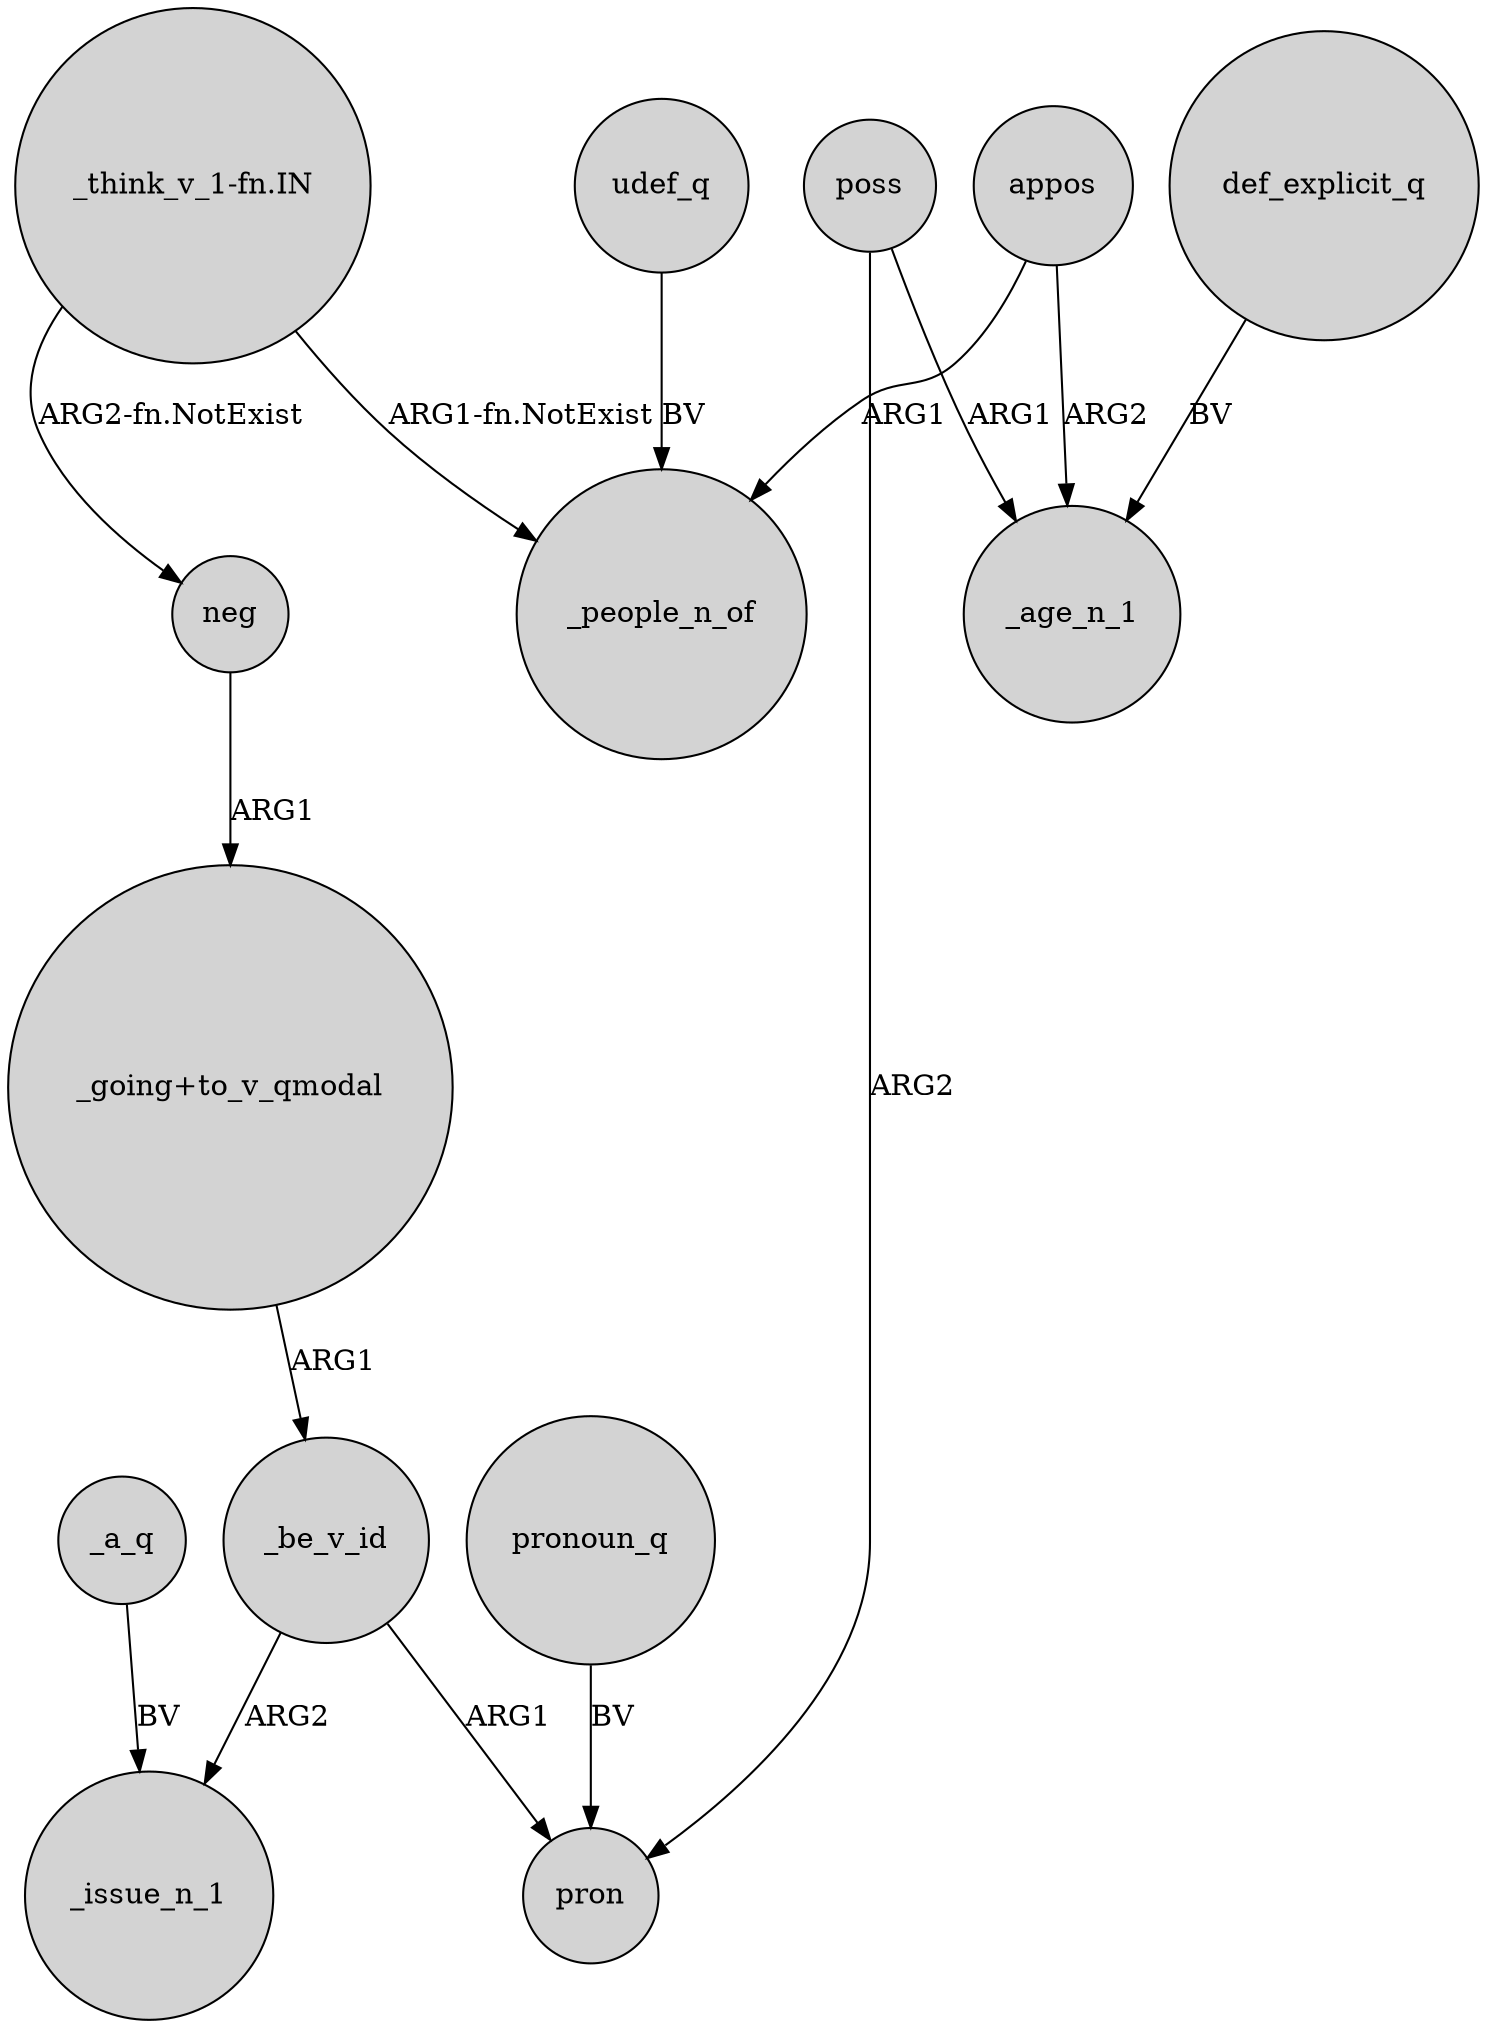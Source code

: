 digraph {
	node [shape=circle style=filled]
	_a_q -> _issue_n_1 [label=BV]
	"_think_v_1-fn.IN" -> neg [label="ARG2-fn.NotExist"]
	neg -> "_going+to_v_qmodal" [label=ARG1]
	appos -> _age_n_1 [label=ARG2]
	appos -> _people_n_of [label=ARG1]
	poss -> _age_n_1 [label=ARG1]
	poss -> pron [label=ARG2]
	pronoun_q -> pron [label=BV]
	"_going+to_v_qmodal" -> _be_v_id [label=ARG1]
	_be_v_id -> pron [label=ARG1]
	_be_v_id -> _issue_n_1 [label=ARG2]
	"_think_v_1-fn.IN" -> _people_n_of [label="ARG1-fn.NotExist"]
	def_explicit_q -> _age_n_1 [label=BV]
	udef_q -> _people_n_of [label=BV]
}
